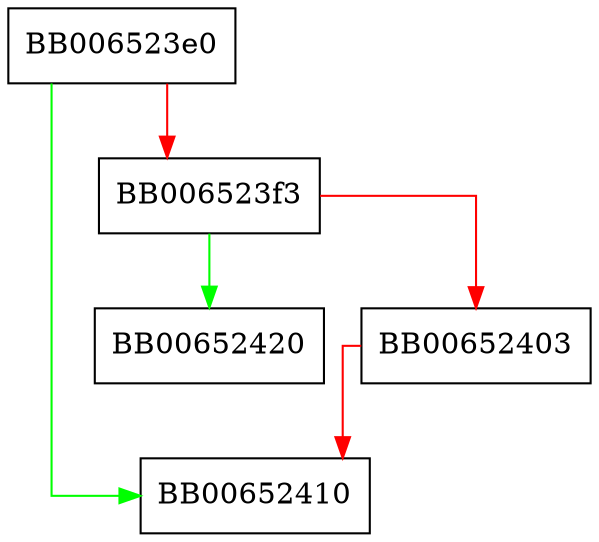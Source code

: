 digraph TS_TST_INFO_set_time {
  node [shape="box"];
  graph [splines=ortho];
  BB006523e0 -> BB00652410 [color="green"];
  BB006523e0 -> BB006523f3 [color="red"];
  BB006523f3 -> BB00652420 [color="green"];
  BB006523f3 -> BB00652403 [color="red"];
  BB00652403 -> BB00652410 [color="red"];
}